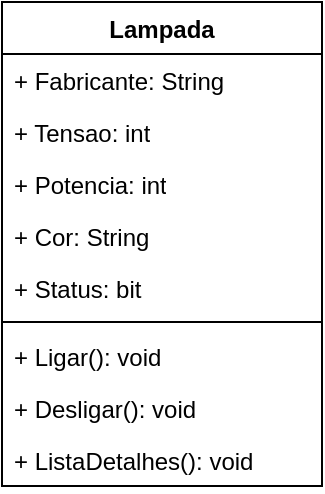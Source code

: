 <mxfile version="26.1.1">
  <diagram name="Página-1" id="oPZ0wFFG5MklORqAm5Nk">
    <mxGraphModel dx="614" dy="265" grid="1" gridSize="10" guides="1" tooltips="1" connect="1" arrows="1" fold="1" page="1" pageScale="1" pageWidth="827" pageHeight="1169" math="0" shadow="0">
      <root>
        <mxCell id="0" />
        <mxCell id="1" parent="0" />
        <mxCell id="1QenDWtvtiRb1LSSKCM8-1" value="Lampada" style="swimlane;fontStyle=1;align=center;verticalAlign=top;childLayout=stackLayout;horizontal=1;startSize=26;horizontalStack=0;resizeParent=1;resizeParentMax=0;resizeLast=0;collapsible=1;marginBottom=0;whiteSpace=wrap;html=1;" vertex="1" parent="1">
          <mxGeometry x="140" y="100" width="160" height="242" as="geometry" />
        </mxCell>
        <mxCell id="1QenDWtvtiRb1LSSKCM8-2" value="+ Fabricante: String" style="text;strokeColor=none;fillColor=none;align=left;verticalAlign=top;spacingLeft=4;spacingRight=4;overflow=hidden;rotatable=0;points=[[0,0.5],[1,0.5]];portConstraint=eastwest;whiteSpace=wrap;html=1;" vertex="1" parent="1QenDWtvtiRb1LSSKCM8-1">
          <mxGeometry y="26" width="160" height="26" as="geometry" />
        </mxCell>
        <mxCell id="1QenDWtvtiRb1LSSKCM8-6" value="+ Tensao: int" style="text;strokeColor=none;fillColor=none;align=left;verticalAlign=top;spacingLeft=4;spacingRight=4;overflow=hidden;rotatable=0;points=[[0,0.5],[1,0.5]];portConstraint=eastwest;whiteSpace=wrap;html=1;" vertex="1" parent="1QenDWtvtiRb1LSSKCM8-1">
          <mxGeometry y="52" width="160" height="26" as="geometry" />
        </mxCell>
        <mxCell id="1QenDWtvtiRb1LSSKCM8-7" value="+ Potencia: int" style="text;strokeColor=none;fillColor=none;align=left;verticalAlign=top;spacingLeft=4;spacingRight=4;overflow=hidden;rotatable=0;points=[[0,0.5],[1,0.5]];portConstraint=eastwest;whiteSpace=wrap;html=1;" vertex="1" parent="1QenDWtvtiRb1LSSKCM8-1">
          <mxGeometry y="78" width="160" height="26" as="geometry" />
        </mxCell>
        <mxCell id="1QenDWtvtiRb1LSSKCM8-5" value="+ Cor: String" style="text;strokeColor=none;fillColor=none;align=left;verticalAlign=top;spacingLeft=4;spacingRight=4;overflow=hidden;rotatable=0;points=[[0,0.5],[1,0.5]];portConstraint=eastwest;whiteSpace=wrap;html=1;" vertex="1" parent="1QenDWtvtiRb1LSSKCM8-1">
          <mxGeometry y="104" width="160" height="26" as="geometry" />
        </mxCell>
        <mxCell id="1QenDWtvtiRb1LSSKCM8-10" value="+ Status: bit" style="text;strokeColor=none;fillColor=none;align=left;verticalAlign=top;spacingLeft=4;spacingRight=4;overflow=hidden;rotatable=0;points=[[0,0.5],[1,0.5]];portConstraint=eastwest;whiteSpace=wrap;html=1;" vertex="1" parent="1QenDWtvtiRb1LSSKCM8-1">
          <mxGeometry y="130" width="160" height="26" as="geometry" />
        </mxCell>
        <mxCell id="1QenDWtvtiRb1LSSKCM8-3" value="" style="line;strokeWidth=1;fillColor=none;align=left;verticalAlign=middle;spacingTop=-1;spacingLeft=3;spacingRight=3;rotatable=0;labelPosition=right;points=[];portConstraint=eastwest;strokeColor=inherit;" vertex="1" parent="1QenDWtvtiRb1LSSKCM8-1">
          <mxGeometry y="156" width="160" height="8" as="geometry" />
        </mxCell>
        <mxCell id="1QenDWtvtiRb1LSSKCM8-4" value="+ Ligar(): void" style="text;strokeColor=none;fillColor=none;align=left;verticalAlign=top;spacingLeft=4;spacingRight=4;overflow=hidden;rotatable=0;points=[[0,0.5],[1,0.5]];portConstraint=eastwest;whiteSpace=wrap;html=1;" vertex="1" parent="1QenDWtvtiRb1LSSKCM8-1">
          <mxGeometry y="164" width="160" height="26" as="geometry" />
        </mxCell>
        <mxCell id="1QenDWtvtiRb1LSSKCM8-8" value="+ Desligar(): void" style="text;strokeColor=none;fillColor=none;align=left;verticalAlign=top;spacingLeft=4;spacingRight=4;overflow=hidden;rotatable=0;points=[[0,0.5],[1,0.5]];portConstraint=eastwest;whiteSpace=wrap;html=1;" vertex="1" parent="1QenDWtvtiRb1LSSKCM8-1">
          <mxGeometry y="190" width="160" height="26" as="geometry" />
        </mxCell>
        <mxCell id="1QenDWtvtiRb1LSSKCM8-9" value="+ ListaDetalhes(): void" style="text;strokeColor=none;fillColor=none;align=left;verticalAlign=top;spacingLeft=4;spacingRight=4;overflow=hidden;rotatable=0;points=[[0,0.5],[1,0.5]];portConstraint=eastwest;whiteSpace=wrap;html=1;" vertex="1" parent="1QenDWtvtiRb1LSSKCM8-1">
          <mxGeometry y="216" width="160" height="26" as="geometry" />
        </mxCell>
      </root>
    </mxGraphModel>
  </diagram>
</mxfile>
